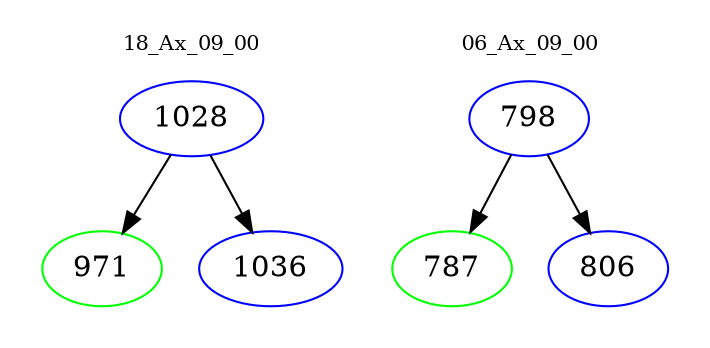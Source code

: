 digraph{
subgraph cluster_0 {
color = white
label = "18_Ax_09_00";
fontsize=10;
T0_1028 [label="1028", color="blue"]
T0_1028 -> T0_971 [color="black"]
T0_971 [label="971", color="green"]
T0_1028 -> T0_1036 [color="black"]
T0_1036 [label="1036", color="blue"]
}
subgraph cluster_1 {
color = white
label = "06_Ax_09_00";
fontsize=10;
T1_798 [label="798", color="blue"]
T1_798 -> T1_787 [color="black"]
T1_787 [label="787", color="green"]
T1_798 -> T1_806 [color="black"]
T1_806 [label="806", color="blue"]
}
}
